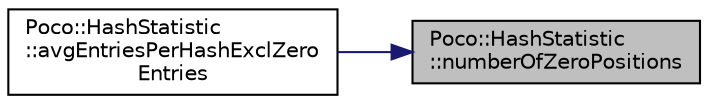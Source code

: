 digraph "Poco::HashStatistic::numberOfZeroPositions"
{
 // LATEX_PDF_SIZE
  edge [fontname="Helvetica",fontsize="10",labelfontname="Helvetica",labelfontsize="10"];
  node [fontname="Helvetica",fontsize="10",shape=record];
  rankdir="RL";
  Node1 [label="Poco::HashStatistic\l::numberOfZeroPositions",height=0.2,width=0.4,color="black", fillcolor="grey75", style="filled", fontcolor="black",tooltip="Returns the total number of entries currently stored in the HashTable."];
  Node1 -> Node2 [dir="back",color="midnightblue",fontsize="10",style="solid",fontname="Helvetica"];
  Node2 [label="Poco::HashStatistic\l::avgEntriesPerHashExclZero\lEntries",height=0.2,width=0.4,color="black", fillcolor="white", style="filled",URL="$classPoco_1_1HashStatistic.html#a4a7a37b53e386af3d369c16c08324095",tooltip=" "];
}
